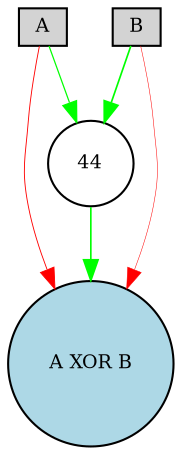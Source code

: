 digraph {
	node [fontsize=9 height=0.2 shape=circle width=0.2]
	A [fillcolor=lightgray shape=box style=filled]
	B [fillcolor=lightgray shape=box style=filled]
	"A XOR B" [fillcolor=lightblue style=filled]
	44 [fillcolor=white style=filled]
	A -> 44 [color=green penwidth=0.590432167863 style=solid]
	B -> 44 [color=green penwidth=0.80546770127 style=solid]
	A -> "A XOR B" [color=red penwidth=0.427228361763 style=solid]
	B -> "A XOR B" [color=red penwidth=0.241227471803 style=solid]
	44 -> "A XOR B" [color=green penwidth=0.788820259137 style=solid]
}
